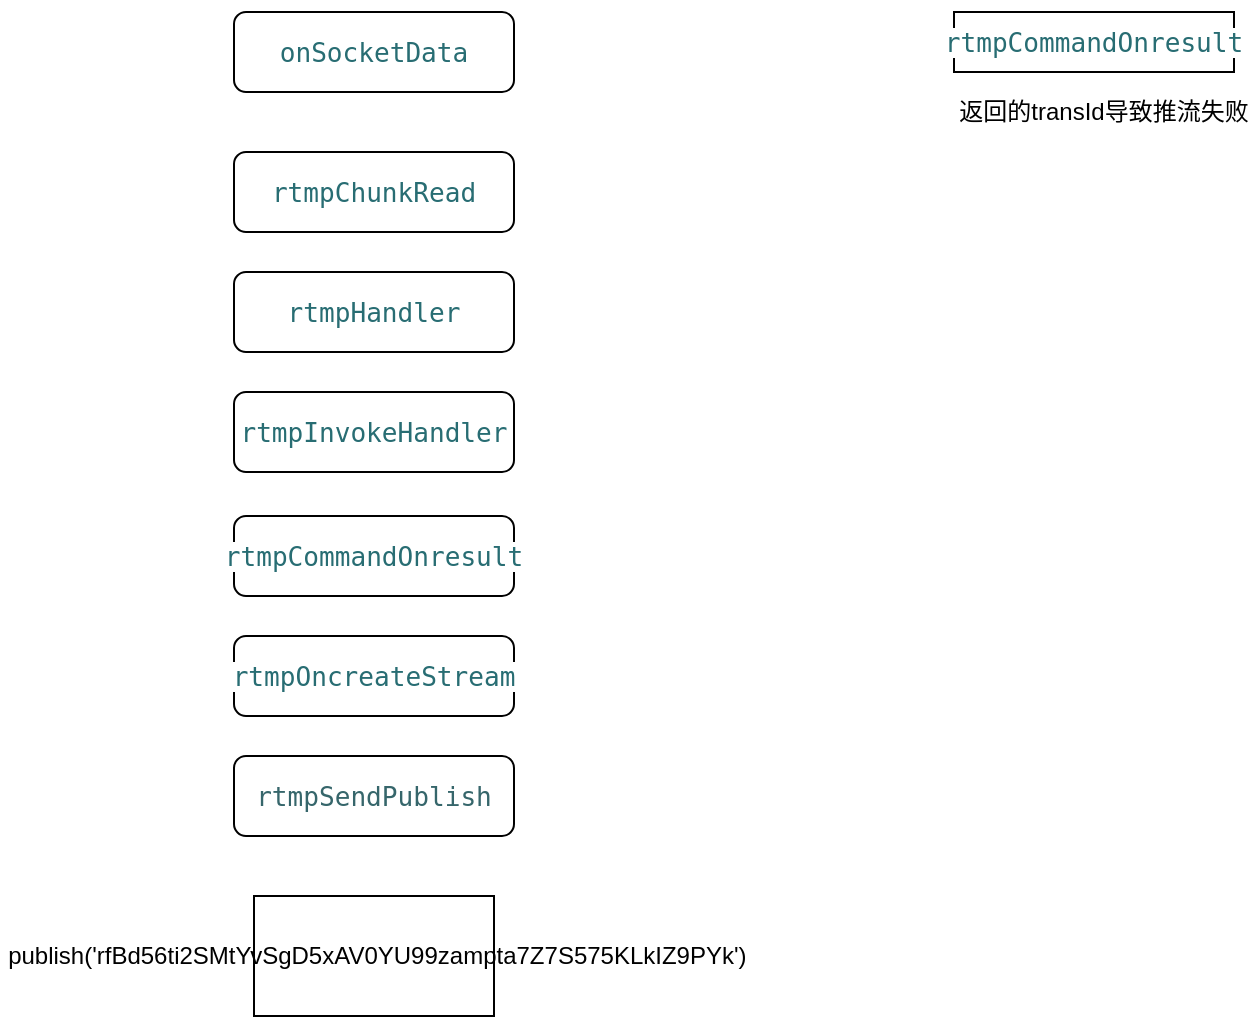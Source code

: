 <mxfile version="14.2.9" type="github">
  <diagram id="rRWVe-ejs5-b0TVHX3YJ" name="Page-1">
    <mxGraphModel dx="942" dy="614" grid="1" gridSize="10" guides="1" tooltips="1" connect="1" arrows="1" fold="1" page="1" pageScale="1" pageWidth="827" pageHeight="1169" math="0" shadow="0">
      <root>
        <mxCell id="0" />
        <mxCell id="1" parent="0" />
        <mxCell id="TH-wG1BvgKt08hWVse3j-1" value="&lt;pre style=&quot;background-color: #ffffff ; color: #080808 ; font-family: &amp;#34;jetbrains mono&amp;#34; , monospace ; font-size: 9.8pt&quot;&gt;&lt;span style=&quot;color: #286d73&quot;&gt;rtmpOncreateStream&lt;/span&gt;&lt;/pre&gt;" style="rounded=1;whiteSpace=wrap;html=1;" parent="1" vertex="1">
          <mxGeometry x="140" y="362" width="140" height="40" as="geometry" />
        </mxCell>
        <mxCell id="TH-wG1BvgKt08hWVse3j-2" value="&lt;pre style=&quot;background-color: #ffffff ; color: #080808 ; font-family: &amp;#34;jetbrains mono&amp;#34; , monospace ; font-size: 9.8pt&quot;&gt;&lt;pre style=&quot;font-family: &amp;#34;jetbrains mono&amp;#34; , monospace ; font-size: 9.8pt&quot;&gt;&lt;span style=&quot;color: #36666b&quot;&gt;rtmpSendPublish&lt;/span&gt;&lt;/pre&gt;&lt;/pre&gt;" style="rounded=1;whiteSpace=wrap;html=1;" parent="1" vertex="1">
          <mxGeometry x="140" y="422" width="140" height="40" as="geometry" />
        </mxCell>
        <mxCell id="TH-wG1BvgKt08hWVse3j-3" value="&lt;span&gt;&amp;nbsp;&lt;/span&gt;publish(&#39;rfBd56ti2SMtYvSgD5xAV0YU99zampta7Z7S575KLkIZ9PYk&#39;)" style="rounded=0;whiteSpace=wrap;html=1;" parent="1" vertex="1">
          <mxGeometry x="150" y="492" width="120" height="60" as="geometry" />
        </mxCell>
        <mxCell id="TH-wG1BvgKt08hWVse3j-4" value="&lt;pre style=&quot;background-color: #ffffff ; color: #080808 ; font-family: &amp;#34;jetbrains mono&amp;#34; , monospace ; font-size: 9.8pt&quot;&gt;&lt;pre style=&quot;font-family: &amp;#34;jetbrains mono&amp;#34; , monospace ; font-size: 9.8pt&quot;&gt;&lt;span style=&quot;color: #286d73&quot;&gt;rtmpCommandOnresult&lt;/span&gt;&lt;/pre&gt;&lt;/pre&gt;" style="rounded=1;whiteSpace=wrap;html=1;" parent="1" vertex="1">
          <mxGeometry x="140" y="302" width="140" height="40" as="geometry" />
        </mxCell>
        <mxCell id="TH-wG1BvgKt08hWVse3j-5" value="&lt;pre style=&quot;background-color: #ffffff ; color: #080808 ; font-family: &amp;#34;jetbrains mono&amp;#34; , monospace ; font-size: 9.8pt&quot;&gt;&lt;pre style=&quot;font-family: &amp;#34;jetbrains mono&amp;#34; , monospace ; font-size: 9.8pt&quot;&gt;&lt;pre style=&quot;font-family: &amp;#34;jetbrains mono&amp;#34; , monospace ; font-size: 9.8pt&quot;&gt;&lt;span style=&quot;color: #286d73&quot;&gt;rtmpInvokeHandler&lt;/span&gt;&lt;/pre&gt;&lt;/pre&gt;&lt;/pre&gt;" style="rounded=1;whiteSpace=wrap;html=1;" parent="1" vertex="1">
          <mxGeometry x="140" y="240" width="140" height="40" as="geometry" />
        </mxCell>
        <mxCell id="TH-wG1BvgKt08hWVse3j-6" value="&lt;pre style=&quot;background-color: #ffffff ; color: #080808 ; font-family: &amp;#34;jetbrains mono&amp;#34; , monospace ; font-size: 9.8pt&quot;&gt;&lt;pre style=&quot;font-family: &amp;#34;jetbrains mono&amp;#34; , monospace ; font-size: 9.8pt&quot;&gt;&lt;pre style=&quot;font-family: &amp;#34;jetbrains mono&amp;#34; , monospace ; font-size: 9.8pt&quot;&gt;&lt;pre style=&quot;font-family: &amp;#34;jetbrains mono&amp;#34; , monospace ; font-size: 9.8pt&quot;&gt;&lt;span style=&quot;color: #286d73&quot;&gt;rtmpHandler&lt;/span&gt;&lt;/pre&gt;&lt;/pre&gt;&lt;/pre&gt;&lt;/pre&gt;" style="rounded=1;whiteSpace=wrap;html=1;" parent="1" vertex="1">
          <mxGeometry x="140" y="180" width="140" height="40" as="geometry" />
        </mxCell>
        <mxCell id="TH-wG1BvgKt08hWVse3j-7" value="&lt;pre style=&quot;background-color: #ffffff ; color: #080808 ; font-family: &amp;#34;jetbrains mono&amp;#34; , monospace ; font-size: 9.8pt&quot;&gt;&lt;pre style=&quot;font-family: &amp;#34;jetbrains mono&amp;#34; , monospace ; font-size: 9.8pt&quot;&gt;&lt;pre style=&quot;font-family: &amp;#34;jetbrains mono&amp;#34; , monospace ; font-size: 9.8pt&quot;&gt;&lt;pre style=&quot;font-family: &amp;#34;jetbrains mono&amp;#34; , monospace ; font-size: 9.8pt&quot;&gt;&lt;pre style=&quot;font-family: &amp;#34;jetbrains mono&amp;#34; , monospace ; font-size: 9.8pt&quot;&gt;&lt;span style=&quot;color: #286d73&quot;&gt;rtmpChunkRead&lt;/span&gt;&lt;/pre&gt;&lt;/pre&gt;&lt;/pre&gt;&lt;/pre&gt;&lt;/pre&gt;" style="rounded=1;whiteSpace=wrap;html=1;" parent="1" vertex="1">
          <mxGeometry x="140" y="120" width="140" height="40" as="geometry" />
        </mxCell>
        <mxCell id="TH-wG1BvgKt08hWVse3j-8" value="&lt;pre style=&quot;background-color: #ffffff ; color: #080808 ; font-family: &amp;#34;jetbrains mono&amp;#34; , monospace ; font-size: 9.8pt&quot;&gt;&lt;pre style=&quot;font-family: &amp;#34;jetbrains mono&amp;#34; , monospace ; font-size: 9.8pt&quot;&gt;&lt;pre style=&quot;font-family: &amp;#34;jetbrains mono&amp;#34; , monospace ; font-size: 9.8pt&quot;&gt;&lt;pre style=&quot;font-family: &amp;#34;jetbrains mono&amp;#34; , monospace ; font-size: 9.8pt&quot;&gt;&lt;pre style=&quot;font-family: &amp;#34;jetbrains mono&amp;#34; , monospace ; font-size: 9.8pt&quot;&gt;&lt;pre style=&quot;font-family: &amp;#34;jetbrains mono&amp;#34; , monospace ; font-size: 9.8pt&quot;&gt;&lt;span style=&quot;color: #286d73&quot;&gt;onSocketData&lt;/span&gt;&lt;/pre&gt;&lt;/pre&gt;&lt;/pre&gt;&lt;/pre&gt;&lt;/pre&gt;&lt;/pre&gt;" style="rounded=1;whiteSpace=wrap;html=1;" parent="1" vertex="1">
          <mxGeometry x="140" y="50" width="140" height="40" as="geometry" />
        </mxCell>
        <mxCell id="6kCMPRDJTBIbW3up2iVt-1" value="&lt;pre style=&quot;background-color: #ffffff ; color: #080808 ; font-family: &amp;#34;jetbrains mono&amp;#34; , monospace ; font-size: 9.8pt&quot;&gt;&lt;span style=&quot;color: #286d73&quot;&gt;rtmpCommandOnresult&lt;/span&gt;&lt;/pre&gt;" style="rounded=0;whiteSpace=wrap;html=1;" vertex="1" parent="1">
          <mxGeometry x="500" y="50" width="140" height="30" as="geometry" />
        </mxCell>
        <mxCell id="6kCMPRDJTBIbW3up2iVt-3" value="返回的transId导致推流失败" style="text;html=1;strokeColor=none;fillColor=none;align=center;verticalAlign=middle;whiteSpace=wrap;rounded=0;" vertex="1" parent="1">
          <mxGeometry x="500" y="90" width="150" height="20" as="geometry" />
        </mxCell>
      </root>
    </mxGraphModel>
  </diagram>
</mxfile>
